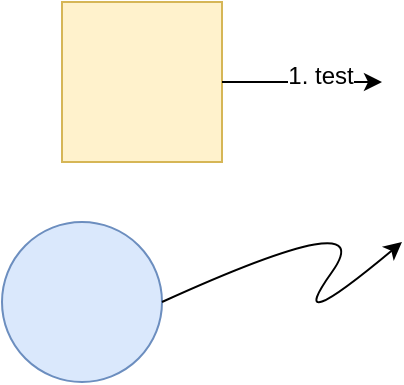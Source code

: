 <mxfile version="10.7.5" type="github"><diagram id="KL2dVPIhu-elZA76U5pm" name="Page-1"><mxGraphModel dx="724" dy="541" grid="1" gridSize="10" guides="1" tooltips="1" connect="1" arrows="1" fold="1" page="1" pageScale="1" pageWidth="850" pageHeight="1100" math="0" shadow="0"><root><mxCell id="0"/><mxCell id="1" parent="0"/><mxCell id="0u5jvjaaX8IL6uJe7Vme-1" value="" style="whiteSpace=wrap;html=1;aspect=fixed;fillColor=#fff2cc;strokeColor=#d6b656;" parent="1" vertex="1"><mxGeometry x="80" y="80" width="80" height="80" as="geometry"/></mxCell><mxCell id="0u5jvjaaX8IL6uJe7Vme-2" value="" style="endArrow=classic;html=1;" parent="1" source="0u5jvjaaX8IL6uJe7Vme-1" edge="1"><mxGeometry width="50" height="50" relative="1" as="geometry"><mxPoint x="80" y="230" as="sourcePoint"/><mxPoint x="240" y="120" as="targetPoint"/><Array as="points"/></mxGeometry></mxCell><mxCell id="0u5jvjaaX8IL6uJe7Vme-3" value="1. test&lt;br&gt;" style="text;html=1;resizable=0;points=[];align=center;verticalAlign=middle;labelBackgroundColor=#ffffff;" parent="0u5jvjaaX8IL6uJe7Vme-2" vertex="1" connectable="0"><mxGeometry x="0.224" y="3" relative="1" as="geometry"><mxPoint as="offset"/></mxGeometry></mxCell><mxCell id="0IEYZVc0bQsP-lcuSKVx-1" value="" style="ellipse;whiteSpace=wrap;html=1;aspect=fixed;fillColor=#dae8fc;strokeColor=#6c8ebf;" vertex="1" parent="1"><mxGeometry x="50" y="190" width="80" height="80" as="geometry"/></mxCell><mxCell id="0IEYZVc0bQsP-lcuSKVx-2" value="" style="curved=1;endArrow=classic;html=1;exitX=1;exitY=0.5;exitDx=0;exitDy=0;" edge="1" parent="1" source="0IEYZVc0bQsP-lcuSKVx-1"><mxGeometry width="50" height="50" relative="1" as="geometry"><mxPoint x="50" y="340" as="sourcePoint"/><mxPoint x="250" y="200" as="targetPoint"/><Array as="points"><mxPoint x="240" y="180"/><mxPoint x="190" y="250"/></Array></mxGeometry></mxCell></root></mxGraphModel></diagram></mxfile>